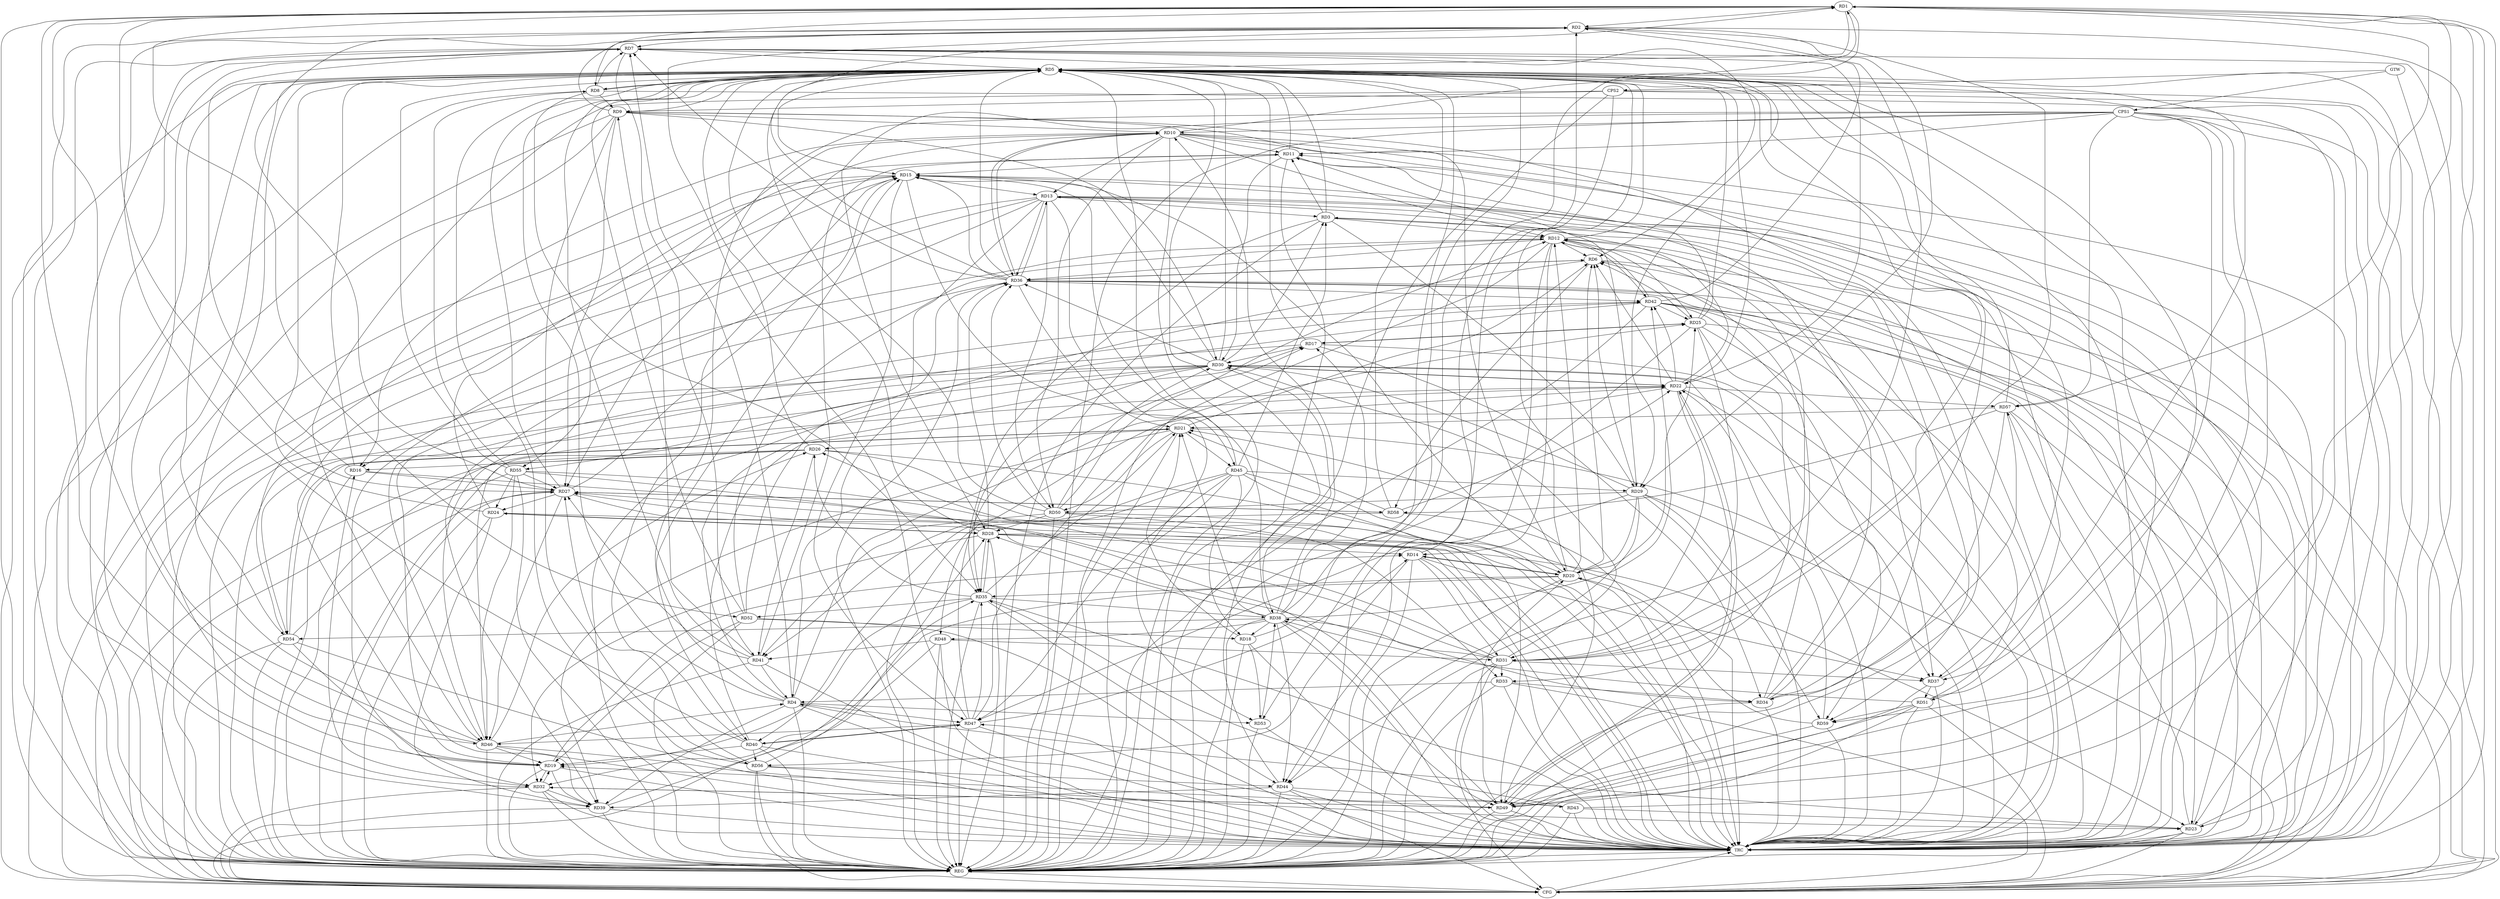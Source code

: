 strict digraph G {
  RD1 [ label="RD1" ];
  RD2 [ label="RD2" ];
  RD3 [ label="RD3" ];
  RD4 [ label="RD4" ];
  RD5 [ label="RD5" ];
  RD6 [ label="RD6" ];
  RD7 [ label="RD7" ];
  RD8 [ label="RD8" ];
  RD9 [ label="RD9" ];
  RD10 [ label="RD10" ];
  RD11 [ label="RD11" ];
  RD12 [ label="RD12" ];
  RD13 [ label="RD13" ];
  RD14 [ label="RD14" ];
  RD15 [ label="RD15" ];
  RD16 [ label="RD16" ];
  RD17 [ label="RD17" ];
  RD18 [ label="RD18" ];
  RD19 [ label="RD19" ];
  RD20 [ label="RD20" ];
  RD21 [ label="RD21" ];
  RD22 [ label="RD22" ];
  RD23 [ label="RD23" ];
  RD24 [ label="RD24" ];
  RD25 [ label="RD25" ];
  RD26 [ label="RD26" ];
  RD27 [ label="RD27" ];
  RD28 [ label="RD28" ];
  RD29 [ label="RD29" ];
  RD30 [ label="RD30" ];
  RD31 [ label="RD31" ];
  RD32 [ label="RD32" ];
  RD33 [ label="RD33" ];
  RD34 [ label="RD34" ];
  RD35 [ label="RD35" ];
  RD36 [ label="RD36" ];
  RD37 [ label="RD37" ];
  RD38 [ label="RD38" ];
  RD39 [ label="RD39" ];
  RD40 [ label="RD40" ];
  RD41 [ label="RD41" ];
  RD42 [ label="RD42" ];
  RD43 [ label="RD43" ];
  RD44 [ label="RD44" ];
  RD45 [ label="RD45" ];
  RD46 [ label="RD46" ];
  RD47 [ label="RD47" ];
  RD48 [ label="RD48" ];
  RD49 [ label="RD49" ];
  RD50 [ label="RD50" ];
  RD51 [ label="RD51" ];
  RD52 [ label="RD52" ];
  RD53 [ label="RD53" ];
  RD54 [ label="RD54" ];
  RD55 [ label="RD55" ];
  RD56 [ label="RD56" ];
  RD57 [ label="RD57" ];
  RD58 [ label="RD58" ];
  RD59 [ label="RD59" ];
  CPS1 [ label="CPS1" ];
  CPS2 [ label="CPS2" ];
  GTW [ label="GTW" ];
  REG [ label="REG" ];
  CFG [ label="CFG" ];
  TRC [ label="TRC" ];
  RD1 -> RD2;
  RD1 -> RD5;
  RD1 -> RD8;
  RD10 -> RD1;
  RD19 -> RD1;
  RD1 -> RD23;
  RD27 -> RD1;
  RD36 -> RD1;
  RD1 -> RD46;
  RD49 -> RD1;
  RD1 -> RD52;
  RD1 -> RD53;
  RD1 -> RD57;
  RD2 -> RD7;
  RD9 -> RD2;
  RD14 -> RD2;
  RD2 -> RD27;
  RD2 -> RD29;
  RD2 -> RD31;
  RD40 -> RD2;
  RD42 -> RD2;
  RD2 -> RD44;
  RD47 -> RD2;
  RD3 -> RD11;
  RD3 -> RD12;
  RD13 -> RD3;
  RD3 -> RD29;
  RD30 -> RD3;
  RD34 -> RD3;
  RD3 -> RD35;
  RD45 -> RD3;
  RD4 -> RD5;
  RD4 -> RD7;
  RD13 -> RD4;
  RD4 -> RD15;
  RD4 -> RD17;
  RD4 -> RD22;
  RD23 -> RD4;
  RD33 -> RD4;
  RD4 -> RD39;
  RD41 -> RD4;
  RD46 -> RD4;
  RD4 -> RD47;
  RD4 -> RD53;
  RD5 -> RD8;
  RD5 -> RD9;
  RD5 -> RD15;
  RD22 -> RD5;
  RD23 -> RD5;
  RD27 -> RD5;
  RD37 -> RD5;
  RD43 -> RD5;
  RD51 -> RD5;
  RD5 -> RD54;
  RD55 -> RD5;
  RD56 -> RD5;
  RD7 -> RD6;
  RD12 -> RD6;
  RD20 -> RD6;
  RD21 -> RD6;
  RD22 -> RD6;
  RD25 -> RD6;
  RD29 -> RD6;
  RD34 -> RD6;
  RD6 -> RD36;
  RD36 -> RD6;
  RD6 -> RD58;
  RD8 -> RD7;
  RD16 -> RD7;
  RD7 -> RD22;
  RD7 -> RD29;
  RD7 -> RD32;
  RD36 -> RD7;
  RD38 -> RD7;
  RD7 -> RD39;
  RD7 -> RD41;
  RD46 -> RD7;
  RD8 -> RD9;
  RD8 -> RD35;
  RD55 -> RD8;
  RD9 -> RD10;
  RD9 -> RD20;
  RD9 -> RD27;
  RD9 -> RD30;
  RD41 -> RD9;
  RD9 -> RD56;
  RD10 -> RD11;
  RD10 -> RD12;
  RD10 -> RD13;
  RD10 -> RD16;
  RD10 -> RD23;
  RD10 -> RD27;
  RD10 -> RD36;
  RD36 -> RD10;
  RD10 -> RD37;
  RD38 -> RD10;
  RD10 -> RD50;
  RD10 -> RD55;
  RD11 -> RD15;
  RD23 -> RD11;
  RD24 -> RD11;
  RD25 -> RD11;
  RD11 -> RD29;
  RD11 -> RD30;
  RD41 -> RD11;
  RD12 -> RD14;
  RD12 -> RD16;
  RD20 -> RD12;
  RD12 -> RD25;
  RD12 -> RD31;
  RD34 -> RD12;
  RD12 -> RD36;
  RD12 -> RD42;
  RD42 -> RD12;
  RD12 -> RD44;
  RD50 -> RD12;
  RD51 -> RD12;
  RD52 -> RD12;
  RD15 -> RD13;
  RD22 -> RD13;
  RD13 -> RD32;
  RD13 -> RD36;
  RD36 -> RD13;
  RD13 -> RD45;
  RD13 -> RD46;
  RD13 -> RD50;
  RD13 -> RD51;
  RD13 -> RD59;
  RD19 -> RD14;
  RD14 -> RD20;
  RD20 -> RD14;
  RD28 -> RD14;
  RD14 -> RD31;
  RD14 -> RD37;
  RD47 -> RD14;
  RD14 -> RD56;
  RD15 -> RD19;
  RD20 -> RD15;
  RD27 -> RD15;
  RD30 -> RD15;
  RD36 -> RD15;
  RD38 -> RD15;
  RD40 -> RD15;
  RD15 -> RD47;
  RD15 -> RD49;
  RD15 -> RD53;
  RD54 -> RD15;
  RD26 -> RD16;
  RD16 -> RD27;
  RD32 -> RD16;
  RD17 -> RD25;
  RD25 -> RD17;
  RD17 -> RD30;
  RD17 -> RD34;
  RD38 -> RD17;
  RD47 -> RD17;
  RD18 -> RD21;
  RD38 -> RD18;
  RD45 -> RD18;
  RD52 -> RD18;
  RD18 -> RD53;
  RD19 -> RD32;
  RD32 -> RD19;
  RD35 -> RD19;
  RD19 -> RD39;
  RD40 -> RD19;
  RD46 -> RD19;
  RD49 -> RD19;
  RD52 -> RD19;
  RD54 -> RD19;
  RD20 -> RD25;
  RD26 -> RD20;
  RD29 -> RD20;
  RD20 -> RD32;
  RD20 -> RD35;
  RD49 -> RD20;
  RD59 -> RD20;
  RD21 -> RD26;
  RD35 -> RD21;
  RD36 -> RD21;
  RD38 -> RD21;
  RD21 -> RD39;
  RD21 -> RD45;
  RD49 -> RD21;
  RD21 -> RD50;
  RD21 -> RD54;
  RD54 -> RD21;
  RD57 -> RD21;
  RD58 -> RD21;
  RD22 -> RD30;
  RD30 -> RD22;
  RD22 -> RD31;
  RD40 -> RD22;
  RD22 -> RD42;
  RD22 -> RD48;
  RD22 -> RD49;
  RD49 -> RD22;
  RD22 -> RD57;
  RD58 -> RD22;
  RD59 -> RD22;
  RD28 -> RD23;
  RD36 -> RD23;
  RD43 -> RD23;
  RD46 -> RD23;
  RD23 -> RD57;
  RD27 -> RD24;
  RD24 -> RD28;
  RD28 -> RD24;
  RD24 -> RD39;
  RD55 -> RD24;
  RD25 -> RD31;
  RD25 -> RD33;
  RD42 -> RD25;
  RD47 -> RD25;
  RD31 -> RD26;
  RD35 -> RD26;
  RD26 -> RD41;
  RD46 -> RD26;
  RD31 -> RD27;
  RD27 -> RD34;
  RD41 -> RD27;
  RD27 -> RD46;
  RD54 -> RD27;
  RD55 -> RD27;
  RD56 -> RD27;
  RD27 -> RD58;
  RD58 -> RD27;
  RD28 -> RD32;
  RD28 -> RD35;
  RD35 -> RD28;
  RD28 -> RD36;
  RD38 -> RD28;
  RD50 -> RD28;
  RD56 -> RD28;
  RD29 -> RD30;
  RD45 -> RD29;
  RD29 -> RD47;
  RD29 -> RD50;
  RD29 -> RD59;
  RD31 -> RD30;
  RD30 -> RD35;
  RD30 -> RD36;
  RD30 -> RD37;
  RD30 -> RD38;
  RD30 -> RD46;
  RD50 -> RD30;
  RD30 -> RD54;
  RD31 -> RD33;
  RD31 -> RD37;
  RD31 -> RD38;
  RD48 -> RD31;
  RD32 -> RD39;
  RD32 -> RD49;
  RD49 -> RD32;
  RD33 -> RD34;
  RD50 -> RD33;
  RD57 -> RD34;
  RD35 -> RD38;
  RD39 -> RD35;
  RD43 -> RD35;
  RD35 -> RD44;
  RD47 -> RD35;
  RD35 -> RD52;
  RD36 -> RD39;
  RD36 -> RD42;
  RD50 -> RD36;
  RD52 -> RD36;
  RD42 -> RD37;
  RD37 -> RD51;
  RD38 -> RD42;
  RD38 -> RD44;
  RD38 -> RD48;
  RD38 -> RD49;
  RD51 -> RD38;
  RD53 -> RD38;
  RD38 -> RD54;
  RD39 -> RD42;
  RD44 -> RD39;
  RD45 -> RD40;
  RD40 -> RD47;
  RD47 -> RD40;
  RD40 -> RD56;
  RD45 -> RD41;
  RD48 -> RD41;
  RD50 -> RD41;
  RD46 -> RD42;
  RD42 -> RD55;
  RD42 -> RD59;
  RD44 -> RD43;
  RD43 -> RD47;
  RD56 -> RD44;
  RD45 -> RD47;
  RD45 -> RD49;
  RD47 -> RD46;
  RD55 -> RD46;
  RD51 -> RD49;
  RD55 -> RD49;
  RD51 -> RD59;
  RD57 -> RD58;
  CPS1 -> RD11;
  CPS1 -> RD59;
  CPS1 -> RD28;
  CPS1 -> RD57;
  CPS1 -> RD40;
  CPS1 -> RD37;
  CPS1 -> RD49;
  CPS1 -> RD10;
  CPS2 -> RD46;
  CPS2 -> RD44;
  CPS2 -> RD9;
  GTW -> CPS1;
  GTW -> CPS2;
  RD1 -> REG;
  RD2 -> REG;
  RD3 -> REG;
  RD4 -> REG;
  RD5 -> REG;
  RD6 -> REG;
  RD7 -> REG;
  RD8 -> REG;
  RD9 -> REG;
  RD10 -> REG;
  RD11 -> REG;
  RD12 -> REG;
  RD13 -> REG;
  RD14 -> REG;
  RD15 -> REG;
  RD16 -> REG;
  RD17 -> REG;
  RD18 -> REG;
  RD19 -> REG;
  RD20 -> REG;
  RD21 -> REG;
  RD22 -> REG;
  RD23 -> REG;
  RD24 -> REG;
  RD25 -> REG;
  RD26 -> REG;
  RD27 -> REG;
  RD28 -> REG;
  RD29 -> REG;
  RD30 -> REG;
  RD31 -> REG;
  RD32 -> REG;
  RD33 -> REG;
  RD34 -> REG;
  RD35 -> REG;
  RD36 -> REG;
  RD37 -> REG;
  RD38 -> REG;
  RD39 -> REG;
  RD40 -> REG;
  RD41 -> REG;
  RD42 -> REG;
  RD43 -> REG;
  RD44 -> REG;
  RD45 -> REG;
  RD46 -> REG;
  RD47 -> REG;
  RD48 -> REG;
  RD49 -> REG;
  RD50 -> REG;
  RD51 -> REG;
  RD52 -> REG;
  RD53 -> REG;
  RD54 -> REG;
  RD55 -> REG;
  RD56 -> REG;
  RD57 -> REG;
  RD58 -> REG;
  RD59 -> REG;
  CPS1 -> REG;
  CPS2 -> REG;
  RD54 -> CFG;
  RD55 -> CFG;
  RD15 -> CFG;
  CPS1 -> CFG;
  RD39 -> CFG;
  RD51 -> CFG;
  RD30 -> CFG;
  RD9 -> CFG;
  RD26 -> CFG;
  RD36 -> CFG;
  RD29 -> CFG;
  RD25 -> CFG;
  RD5 -> CFG;
  RD23 -> CFG;
  RD42 -> CFG;
  RD31 -> CFG;
  RD56 -> CFG;
  RD1 -> CFG;
  RD57 -> CFG;
  RD33 -> CFG;
  RD44 -> CFG;
  RD6 -> CFG;
  CPS2 -> CFG;
  RD48 -> CFG;
  RD32 -> CFG;
  REG -> CFG;
  RD1 -> TRC;
  RD2 -> TRC;
  RD3 -> TRC;
  RD4 -> TRC;
  RD5 -> TRC;
  RD6 -> TRC;
  RD7 -> TRC;
  RD8 -> TRC;
  RD9 -> TRC;
  RD10 -> TRC;
  RD11 -> TRC;
  RD12 -> TRC;
  RD13 -> TRC;
  RD14 -> TRC;
  RD15 -> TRC;
  RD16 -> TRC;
  RD17 -> TRC;
  RD18 -> TRC;
  RD19 -> TRC;
  RD20 -> TRC;
  RD21 -> TRC;
  RD22 -> TRC;
  RD23 -> TRC;
  RD24 -> TRC;
  RD25 -> TRC;
  RD26 -> TRC;
  RD27 -> TRC;
  RD28 -> TRC;
  RD29 -> TRC;
  RD30 -> TRC;
  RD31 -> TRC;
  RD32 -> TRC;
  RD33 -> TRC;
  RD34 -> TRC;
  RD35 -> TRC;
  RD36 -> TRC;
  RD37 -> TRC;
  RD38 -> TRC;
  RD39 -> TRC;
  RD40 -> TRC;
  RD41 -> TRC;
  RD42 -> TRC;
  RD43 -> TRC;
  RD44 -> TRC;
  RD45 -> TRC;
  RD46 -> TRC;
  RD47 -> TRC;
  RD48 -> TRC;
  RD49 -> TRC;
  RD50 -> TRC;
  RD51 -> TRC;
  RD52 -> TRC;
  RD53 -> TRC;
  RD54 -> TRC;
  RD55 -> TRC;
  RD56 -> TRC;
  RD57 -> TRC;
  RD58 -> TRC;
  RD59 -> TRC;
  CPS1 -> TRC;
  CPS2 -> TRC;
  GTW -> TRC;
  CFG -> TRC;
  TRC -> REG;
  RD41 -> RD5;
  RD8 -> RD5;
  RD19 -> RD5;
  RD49 -> RD5;
  RD58 -> RD5;
  RD25 -> RD5;
  RD24 -> RD5;
  RD44 -> RD5;
  RD50 -> RD5;
  RD3 -> RD5;
  RD31 -> RD5;
  RD17 -> RD5;
  RD57 -> RD5;
  RD34 -> RD5;
  RD16 -> RD5;
  RD28 -> RD5;
  RD26 -> RD5;
  RD52 -> RD5;
  RD45 -> RD5;
  RD7 -> RD5;
  RD30 -> RD5;
  RD46 -> RD5;
  RD36 -> RD5;
  RD18 -> RD5;
  RD12 -> RD5;
  RD20 -> RD5;
  RD11 -> RD5;
}
